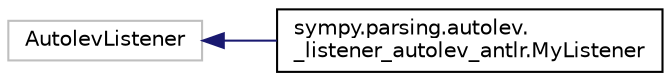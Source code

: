 digraph "Graphical Class Hierarchy"
{
 // LATEX_PDF_SIZE
  edge [fontname="Helvetica",fontsize="10",labelfontname="Helvetica",labelfontsize="10"];
  node [fontname="Helvetica",fontsize="10",shape=record];
  rankdir="LR";
  Node2091 [label="AutolevListener",height=0.2,width=0.4,color="grey75", fillcolor="white", style="filled",tooltip=" "];
  Node2091 -> Node0 [dir="back",color="midnightblue",fontsize="10",style="solid",fontname="Helvetica"];
  Node0 [label="sympy.parsing.autolev.\l_listener_autolev_antlr.MyListener",height=0.2,width=0.4,color="black", fillcolor="white", style="filled",URL="$classsympy_1_1parsing_1_1autolev_1_1__listener__autolev__antlr_1_1MyListener.html",tooltip=" "];
}
